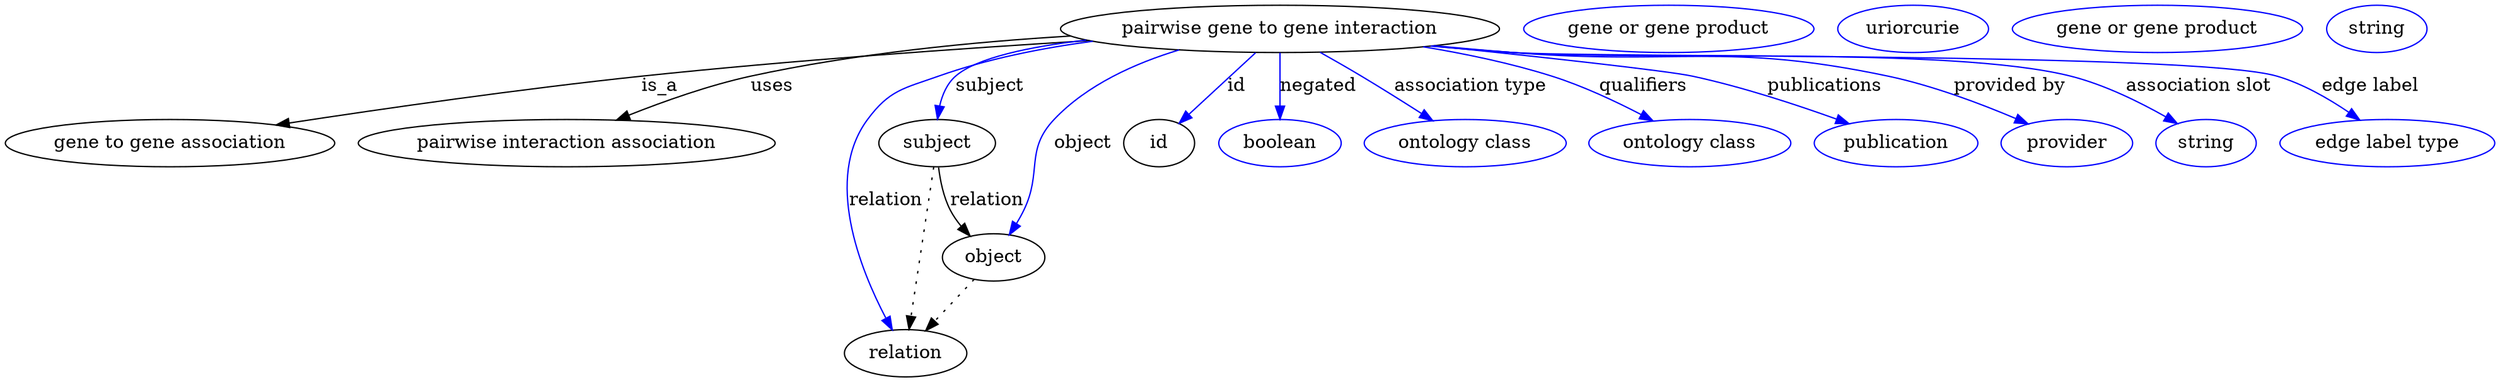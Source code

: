 digraph {
	graph [bb="0,0,1556.2,283"];
	node [label="\N"];
	"pairwise gene to gene interaction"	 [height=0.5,
		label="pairwise gene to gene interaction",
		pos="792.84,265",
		width=3.5566];
	"gene to gene association"	 [height=0.5,
		pos="96.841,178",
		width=2.69];
	"pairwise gene to gene interaction" -> "gene to gene association"	 [label=is_a,
		lp="389.84,221.5",
		pos="e,161.54,191.45 675.64,257.7 592.57,251.82 478.6,242.33 378.84,229 308.13,219.55 228.16,204.69 171.49,193.44"];
	"pairwise interaction association"	 [height=0.5,
		pos="333.84,178",
		width=3.3941];
	"pairwise gene to gene interaction" -> "pairwise interaction association"	 [label=uses,
		lp="457.84,221.5",
		pos="e,365.16,195.59 677.6,257.06 593.91,250.53 488.22,240.51 445.84,229 421.17,222.3 395.09,210.71 374.31,200.28"];
	subject	 [height=0.5,
		pos="558.84,178",
		width=0.99297];
	"pairwise gene to gene interaction" -> subject	 [color=blue,
		label=subject,
		lp="597.34,221.5",
		pos="e,561.02,196.22 680.22,256.38 637,250.99 594.11,242.43 577.84,229 570.82,223.21 566.4,214.55 563.6,206.01",
		style=solid];
	relation	 [height=0.5,
		pos="540.84,18",
		width=1.0471];
	"pairwise gene to gene interaction" -> relation	 [color=blue,
		label=relation,
		lp="522.84,134.5",
		pos="e,531.16,35.423 693.35,253.59 642.88,246.95 587.39,238.12 563.84,229 539.01,219.38 527.74,218.71 513.84,196 484.87,148.64 509.1,\
81.307 526.65,44.518",
		style=solid];
	object	 [height=0.5,
		pos="600.84,91",
		width=0.9027];
	"pairwise gene to gene interaction" -> object	 [color=blue,
		label=object,
		lp="656.84,178",
		pos="e,609,108.44 729.02,249.24 698.36,238.74 663.27,221.95 639.84,196 618.18,172.01 628.53,157.14 616.84,127 615.65,123.94 614.35,120.76 \
613.01,117.62",
		style=solid];
	id	 [height=0.5,
		pos="709.84,178",
		width=0.75];
	"pairwise gene to gene interaction" -> id	 [color=blue,
		label=id,
		lp="762.34,221.5",
		pos="e,724.52,193.39 775.64,246.97 762.9,233.62 745.45,215.32 731.71,200.93",
		style=solid];
	negated	 [color=blue,
		height=0.5,
		label=boolean,
		pos="792.84,178",
		width=1.0652];
	"pairwise gene to gene interaction" -> negated	 [color=blue,
		label=negated,
		lp="814.34,221.5",
		pos="e,792.84,196 792.84,246.97 792.84,235.19 792.84,219.56 792.84,206.16",
		style=solid];
	"association type"	 [color=blue,
		height=0.5,
		label="ontology class",
		pos="910.84,178",
		width=1.7151];
	"pairwise gene to gene interaction" -> "association type"	 [color=blue,
		label="association type",
		lp="903.84,221.5",
		pos="e,887.91,194.91 817.01,247.18 835.18,233.79 860.22,215.32 879.86,200.84",
		style=solid];
	qualifiers	 [color=blue,
		height=0.5,
		label="ontology class",
		pos="1051.8,178",
		width=1.7151];
	"pairwise gene to gene interaction" -> qualifiers	 [color=blue,
		label=qualifiers,
		lp="1012.8,221.5",
		pos="e,1024.7,194.21 873.22,250.87 898.74,245.31 926.82,238.05 951.84,229 973.79,221.06 997.09,209.39 1015.7,199.21",
		style=solid];
	publications	 [color=blue,
		height=0.5,
		label=publication,
		pos="1181.8,178",
		width=1.3902];
	"pairwise gene to gene interaction" -> publications	 [color=blue,
		label=publications,
		lp="1123.3,221.5",
		pos="e,1149.9,191.91 885.74,252.58 950.35,243.77 1027.5,232.86 1042.8,229 1076.4,220.54 1113,206.89 1140.3,195.84",
		style=solid];
	"provided by"	 [color=blue,
		height=0.5,
		label=provider,
		pos="1289.8,178",
		width=1.1193];
	"pairwise gene to gene interaction" -> "provided by"	 [color=blue,
		label="provided by",
		lp="1241.8,221.5",
		pos="e,1262.4,191.63 884.14,252.32 899.39,250.4 915.05,248.55 929.84,247 1032.3,236.29 1060.5,252.19 1160.8,229 1193.1,221.55 1227.9,\
207.4 1253.2,195.89",
		style=solid];
	"association slot"	 [color=blue,
		height=0.5,
		label=string,
		pos="1378.8,178",
		width=0.84854];
	"pairwise gene to gene interaction" -> "association slot"	 [color=blue,
		label="association slot",
		lp="1358.8,221.5",
		pos="e,1358.4,191.67 883,252.12 898.6,250.19 914.67,248.39 929.84,247 1007.2,239.94 1203.8,249.08 1278.8,229 1304.2,222.21 1330.5,208.45 \
1349.8,196.93",
		style=solid];
	"edge label"	 [color=blue,
		height=0.5,
		label="edge label type",
		pos="1491.8,178",
		width=1.7873];
	"pairwise gene to gene interaction" -> "edge label"	 [color=blue,
		label="edge label",
		lp="1464.8,221.5",
		pos="e,1470,194.94 882.25,252.04 898.08,250.09 914.42,248.3 929.84,247 1035.1,238.11 1303.4,258.6 1404.8,229 1425.1,223.08 1445.6,211.41 \
1461.6,200.73",
		style=solid];
	subject -> relation	 [pos="e,542.89,36.223 556.81,159.96 553.71,132.35 547.75,79.375 544.05,46.525",
		style=dotted];
	subject -> object	 [label=relation,
		lp="595.84,134.5",
		pos="e,587.22,107.49 562.97,159.99 565.64,149.97 569.6,137.45 574.84,127 576.75,123.2 579.04,119.37 581.46,115.69"];
	"gene to gene association_subject"	 [color=blue,
		height=0.5,
		label="gene or gene product",
		pos="1023.8,265",
		width=2.3651];
	"pairwise gene to gene interaction_relation"	 [color=blue,
		height=0.5,
		label=uriorcurie,
		pos="1172.8,265",
		width=1.2638];
	object -> relation	 [pos="e,554.82,35.006 587.23,74.435 579.59,65.141 569.9,53.359 561.36,42.968",
		style=dotted];
	"gene to gene association_object"	 [color=blue,
		height=0.5,
		label="gene or gene product",
		pos="1321.8,265",
		width=2.3651];
	association_id	 [color=blue,
		height=0.5,
		label=string,
		pos="1455.8,265",
		width=0.84854];
}
